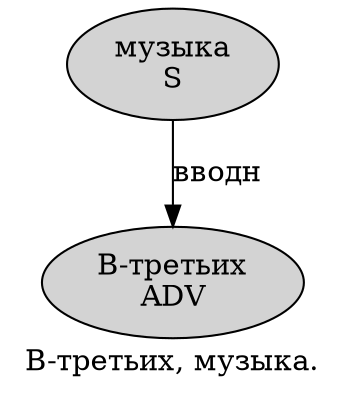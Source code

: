 digraph SENTENCE_3045 {
	graph [label="В-третьих, музыка."]
	node [style=filled]
		0 [label="В-третьих
ADV" color="" fillcolor=lightgray penwidth=1 shape=ellipse]
		2 [label="музыка
S" color="" fillcolor=lightgray penwidth=1 shape=ellipse]
			2 -> 0 [label="вводн"]
}